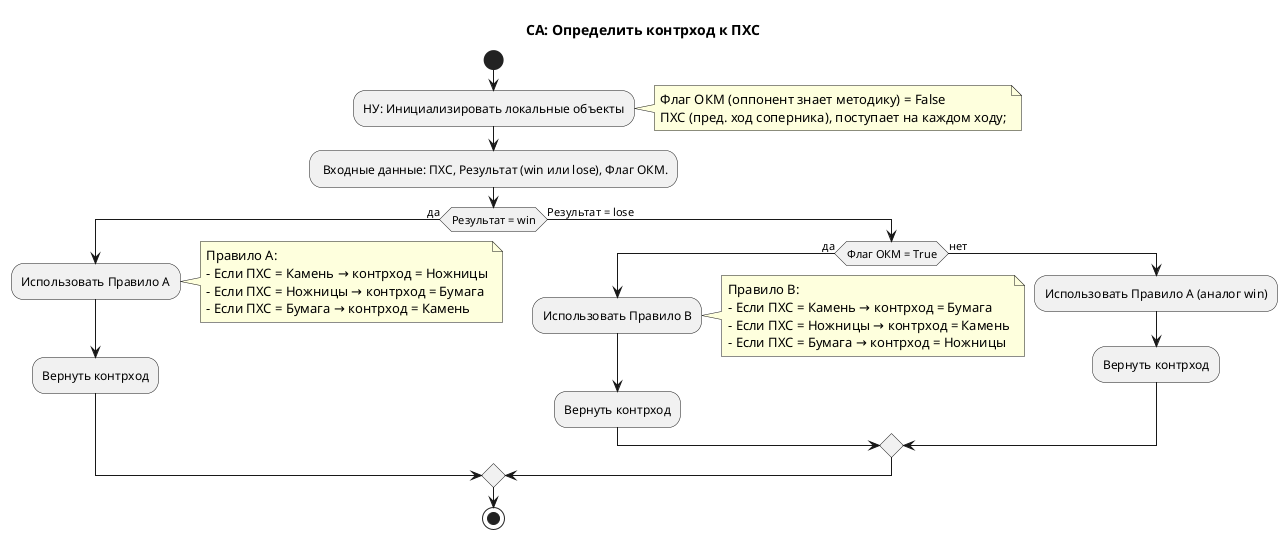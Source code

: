 @startuml SA_Определить_контрход
title СА: Определить контрход к ПХС
start
:НУ: Инициализировать локальные объекты;
note right
    Флаг ОКМ (оппонент знает методику) = False
    ПХС (пред. ход соперника), поступает на каждом ходу;
end note
  - Входные данные: ПХС, Результат (win или lose), Флаг ОКМ.
if (Результат = win) then (да)
  :Использовать Правило A;
  note right
    Правило A:
    - Если ПХС = Камень → контрход = Ножницы
    - Если ПХС = Ножницы → контрход = Бумага
    - Если ПХС = Бумага → контрход = Камень
  end note
  :Вернуть контрход;
else (Результат = lose)
  if (Флаг ОКМ = True) then (да)
    :Использовать Правило B;
    note right
      Правило B:
      - Если ПХС = Камень → контрход = Бумага
      - Если ПХС = Ножницы → контрход = Камень
      - Если ПХС = Бумага → контрход = Ножницы
    end note
    :Вернуть контрход;
  else (нет)
    :Использовать Правило A (аналог win);
    :Вернуть контрход;
  endif
endif
stop
@enduml
